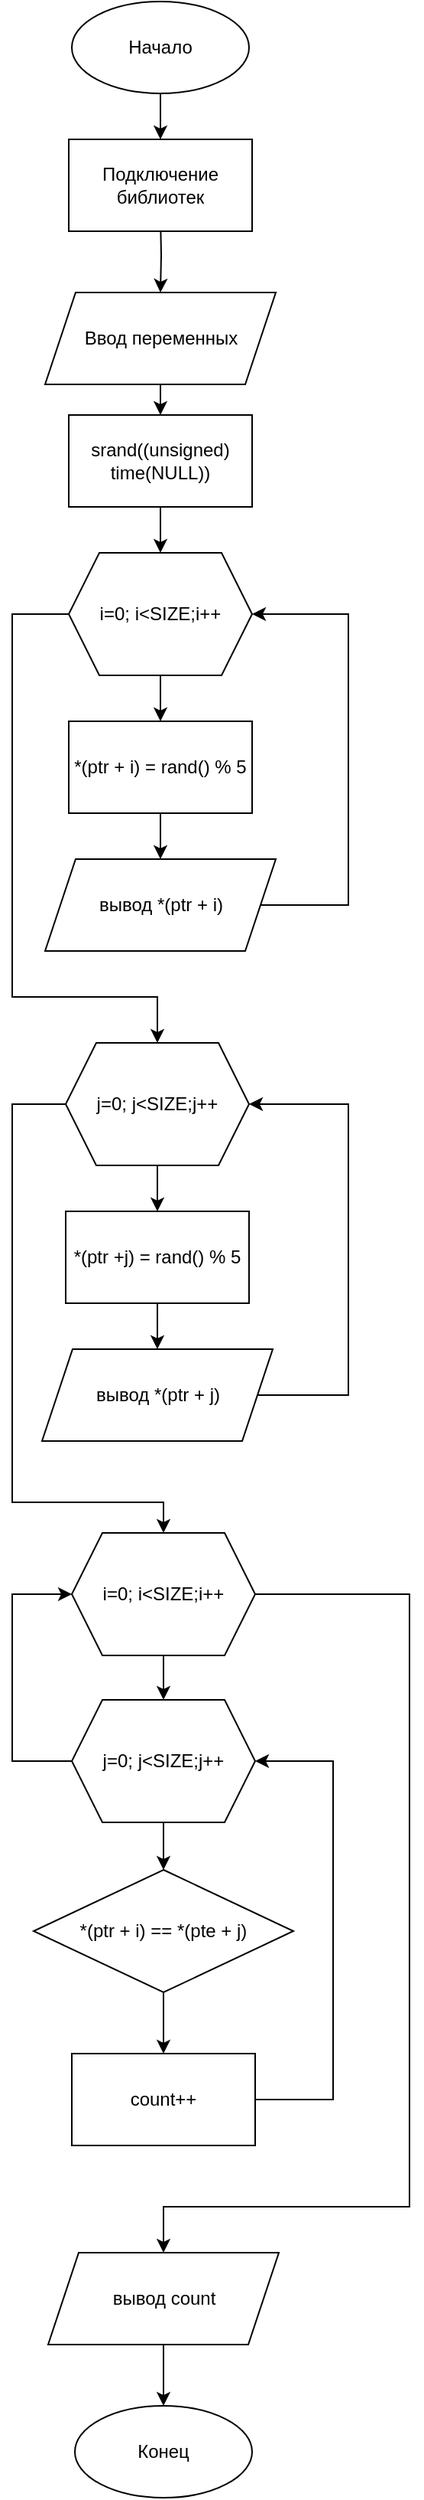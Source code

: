 <mxfile version="24.8.3">
  <diagram id="C5RBs43oDa-KdzZeNtuy" name="Page-1">
    <mxGraphModel dx="1008" dy="569" grid="1" gridSize="10" guides="1" tooltips="1" connect="1" arrows="1" fold="1" page="1" pageScale="1" pageWidth="827" pageHeight="1169" math="0" shadow="0">
      <root>
        <mxCell id="WIyWlLk6GJQsqaUBKTNV-0" />
        <mxCell id="WIyWlLk6GJQsqaUBKTNV-1" parent="WIyWlLk6GJQsqaUBKTNV-0" />
        <mxCell id="XK56NWqwI5-nnv18E4Ni-4" value="" style="edgeStyle=orthogonalEdgeStyle;rounded=0;orthogonalLoop=1;jettySize=auto;html=1;" edge="1" parent="WIyWlLk6GJQsqaUBKTNV-1" source="XK56NWqwI5-nnv18E4Ni-0" target="XK56NWqwI5-nnv18E4Ni-3">
          <mxGeometry relative="1" as="geometry" />
        </mxCell>
        <mxCell id="XK56NWqwI5-nnv18E4Ni-0" value="Начало" style="ellipse;whiteSpace=wrap;html=1;" vertex="1" parent="WIyWlLk6GJQsqaUBKTNV-1">
          <mxGeometry x="340" y="60" width="116" height="60" as="geometry" />
        </mxCell>
        <mxCell id="XK56NWqwI5-nnv18E4Ni-2" style="edgeStyle=orthogonalEdgeStyle;rounded=0;orthogonalLoop=1;jettySize=auto;html=1;exitX=0.5;exitY=1;exitDx=0;exitDy=0;" edge="1" parent="WIyWlLk6GJQsqaUBKTNV-1" source="XK56NWqwI5-nnv18E4Ni-0" target="XK56NWqwI5-nnv18E4Ni-0">
          <mxGeometry relative="1" as="geometry" />
        </mxCell>
        <mxCell id="XK56NWqwI5-nnv18E4Ni-6" value="" style="edgeStyle=orthogonalEdgeStyle;rounded=0;orthogonalLoop=1;jettySize=auto;html=1;" edge="1" parent="WIyWlLk6GJQsqaUBKTNV-1" target="XK56NWqwI5-nnv18E4Ni-5">
          <mxGeometry relative="1" as="geometry">
            <mxPoint x="398" y="200" as="sourcePoint" />
          </mxGeometry>
        </mxCell>
        <mxCell id="XK56NWqwI5-nnv18E4Ni-3" value="Подключение&lt;div&gt;библиотек&lt;/div&gt;" style="rounded=0;whiteSpace=wrap;html=1;" vertex="1" parent="WIyWlLk6GJQsqaUBKTNV-1">
          <mxGeometry x="338" y="150" width="120" height="60" as="geometry" />
        </mxCell>
        <mxCell id="XK56NWqwI5-nnv18E4Ni-66" value="" style="edgeStyle=orthogonalEdgeStyle;rounded=0;orthogonalLoop=1;jettySize=auto;html=1;" edge="1" parent="WIyWlLk6GJQsqaUBKTNV-1" source="XK56NWqwI5-nnv18E4Ni-5" target="XK56NWqwI5-nnv18E4Ni-65">
          <mxGeometry relative="1" as="geometry" />
        </mxCell>
        <mxCell id="XK56NWqwI5-nnv18E4Ni-5" value="Ввод переменных" style="shape=parallelogram;perimeter=parallelogramPerimeter;whiteSpace=wrap;html=1;fixedSize=1;" vertex="1" parent="WIyWlLk6GJQsqaUBKTNV-1">
          <mxGeometry x="322.5" y="250" width="151" height="60" as="geometry" />
        </mxCell>
        <mxCell id="XK56NWqwI5-nnv18E4Ni-70" value="" style="edgeStyle=orthogonalEdgeStyle;rounded=0;orthogonalLoop=1;jettySize=auto;html=1;" edge="1" parent="WIyWlLk6GJQsqaUBKTNV-1" source="XK56NWqwI5-nnv18E4Ni-7" target="XK56NWqwI5-nnv18E4Ni-69">
          <mxGeometry relative="1" as="geometry" />
        </mxCell>
        <mxCell id="XK56NWqwI5-nnv18E4Ni-80" style="edgeStyle=orthogonalEdgeStyle;rounded=0;orthogonalLoop=1;jettySize=auto;html=1;entryX=0.5;entryY=0;entryDx=0;entryDy=0;" edge="1" parent="WIyWlLk6GJQsqaUBKTNV-1" source="XK56NWqwI5-nnv18E4Ni-7" target="XK56NWqwI5-nnv18E4Ni-75">
          <mxGeometry relative="1" as="geometry">
            <mxPoint x="400" y="710" as="targetPoint" />
            <Array as="points">
              <mxPoint x="301" y="460" />
              <mxPoint x="301" y="710" />
              <mxPoint x="396" y="710" />
            </Array>
          </mxGeometry>
        </mxCell>
        <mxCell id="XK56NWqwI5-nnv18E4Ni-7" value="i=0; i&amp;lt;SIZE;i++" style="shape=hexagon;perimeter=hexagonPerimeter2;whiteSpace=wrap;html=1;fixedSize=1;" vertex="1" parent="WIyWlLk6GJQsqaUBKTNV-1">
          <mxGeometry x="338" y="420" width="120" height="80" as="geometry" />
        </mxCell>
        <mxCell id="XK56NWqwI5-nnv18E4Ni-62" value="Конец" style="ellipse;whiteSpace=wrap;html=1;" vertex="1" parent="WIyWlLk6GJQsqaUBKTNV-1">
          <mxGeometry x="342" y="1630" width="116" height="60" as="geometry" />
        </mxCell>
        <mxCell id="XK56NWqwI5-nnv18E4Ni-67" value="" style="edgeStyle=orthogonalEdgeStyle;rounded=0;orthogonalLoop=1;jettySize=auto;html=1;" edge="1" parent="WIyWlLk6GJQsqaUBKTNV-1" source="XK56NWqwI5-nnv18E4Ni-65" target="XK56NWqwI5-nnv18E4Ni-7">
          <mxGeometry relative="1" as="geometry" />
        </mxCell>
        <mxCell id="XK56NWqwI5-nnv18E4Ni-65" value="srand((unsigned)&lt;div&gt;time(NULL))&lt;br&gt;&lt;/div&gt;" style="rounded=0;whiteSpace=wrap;html=1;" vertex="1" parent="WIyWlLk6GJQsqaUBKTNV-1">
          <mxGeometry x="338" y="330" width="120" height="60" as="geometry" />
        </mxCell>
        <mxCell id="XK56NWqwI5-nnv18E4Ni-72" value="" style="edgeStyle=orthogonalEdgeStyle;rounded=0;orthogonalLoop=1;jettySize=auto;html=1;" edge="1" parent="WIyWlLk6GJQsqaUBKTNV-1" source="XK56NWqwI5-nnv18E4Ni-69" target="XK56NWqwI5-nnv18E4Ni-71">
          <mxGeometry relative="1" as="geometry" />
        </mxCell>
        <mxCell id="XK56NWqwI5-nnv18E4Ni-69" value="&lt;div&gt;*(ptr + i) = rand() % 5&lt;br&gt;&lt;/div&gt;" style="rounded=0;whiteSpace=wrap;html=1;" vertex="1" parent="WIyWlLk6GJQsqaUBKTNV-1">
          <mxGeometry x="338" y="530" width="120" height="60" as="geometry" />
        </mxCell>
        <mxCell id="XK56NWqwI5-nnv18E4Ni-79" style="edgeStyle=orthogonalEdgeStyle;rounded=0;orthogonalLoop=1;jettySize=auto;html=1;entryX=1;entryY=0.5;entryDx=0;entryDy=0;" edge="1" parent="WIyWlLk6GJQsqaUBKTNV-1" source="XK56NWqwI5-nnv18E4Ni-71" target="XK56NWqwI5-nnv18E4Ni-7">
          <mxGeometry relative="1" as="geometry">
            <mxPoint x="460" y="460" as="targetPoint" />
            <Array as="points">
              <mxPoint x="521" y="650" />
              <mxPoint x="521" y="460" />
            </Array>
          </mxGeometry>
        </mxCell>
        <mxCell id="XK56NWqwI5-nnv18E4Ni-71" value="вывод *(ptr + i)" style="shape=parallelogram;perimeter=parallelogramPerimeter;whiteSpace=wrap;html=1;fixedSize=1;" vertex="1" parent="WIyWlLk6GJQsqaUBKTNV-1">
          <mxGeometry x="322.5" y="620" width="151" height="60" as="geometry" />
        </mxCell>
        <mxCell id="XK56NWqwI5-nnv18E4Ni-74" value="" style="edgeStyle=orthogonalEdgeStyle;rounded=0;orthogonalLoop=1;jettySize=auto;html=1;" edge="1" parent="WIyWlLk6GJQsqaUBKTNV-1" source="XK56NWqwI5-nnv18E4Ni-75" target="XK56NWqwI5-nnv18E4Ni-77">
          <mxGeometry relative="1" as="geometry" />
        </mxCell>
        <mxCell id="XK56NWqwI5-nnv18E4Ni-87" style="edgeStyle=orthogonalEdgeStyle;rounded=0;orthogonalLoop=1;jettySize=auto;html=1;entryX=0.5;entryY=0;entryDx=0;entryDy=0;" edge="1" parent="WIyWlLk6GJQsqaUBKTNV-1" source="XK56NWqwI5-nnv18E4Ni-75" target="XK56NWqwI5-nnv18E4Ni-83">
          <mxGeometry relative="1" as="geometry">
            <mxPoint x="400" y="1040" as="targetPoint" />
            <Array as="points">
              <mxPoint x="301" y="780" />
              <mxPoint x="301" y="1040" />
              <mxPoint x="400" y="1040" />
            </Array>
          </mxGeometry>
        </mxCell>
        <mxCell id="XK56NWqwI5-nnv18E4Ni-75" value="j=0; j&amp;lt;SIZE;j++" style="shape=hexagon;perimeter=hexagonPerimeter2;whiteSpace=wrap;html=1;fixedSize=1;" vertex="1" parent="WIyWlLk6GJQsqaUBKTNV-1">
          <mxGeometry x="336" y="740" width="120" height="80" as="geometry" />
        </mxCell>
        <mxCell id="XK56NWqwI5-nnv18E4Ni-76" value="" style="edgeStyle=orthogonalEdgeStyle;rounded=0;orthogonalLoop=1;jettySize=auto;html=1;" edge="1" parent="WIyWlLk6GJQsqaUBKTNV-1" source="XK56NWqwI5-nnv18E4Ni-77" target="XK56NWqwI5-nnv18E4Ni-78">
          <mxGeometry relative="1" as="geometry" />
        </mxCell>
        <mxCell id="XK56NWqwI5-nnv18E4Ni-77" value="&lt;div&gt;*(ptr +j) = rand() % 5&lt;br&gt;&lt;/div&gt;" style="rounded=0;whiteSpace=wrap;html=1;" vertex="1" parent="WIyWlLk6GJQsqaUBKTNV-1">
          <mxGeometry x="336" y="850" width="120" height="60" as="geometry" />
        </mxCell>
        <mxCell id="XK56NWqwI5-nnv18E4Ni-81" style="edgeStyle=orthogonalEdgeStyle;rounded=0;orthogonalLoop=1;jettySize=auto;html=1;entryX=1;entryY=0.5;entryDx=0;entryDy=0;" edge="1" parent="WIyWlLk6GJQsqaUBKTNV-1" source="XK56NWqwI5-nnv18E4Ni-78" target="XK56NWqwI5-nnv18E4Ni-75">
          <mxGeometry relative="1" as="geometry">
            <mxPoint x="520" y="780" as="targetPoint" />
            <Array as="points">
              <mxPoint x="521" y="970" />
              <mxPoint x="521" y="780" />
            </Array>
          </mxGeometry>
        </mxCell>
        <mxCell id="XK56NWqwI5-nnv18E4Ni-78" value="вывод *(ptr + j)" style="shape=parallelogram;perimeter=parallelogramPerimeter;whiteSpace=wrap;html=1;fixedSize=1;" vertex="1" parent="WIyWlLk6GJQsqaUBKTNV-1">
          <mxGeometry x="320.5" y="940" width="151" height="60" as="geometry" />
        </mxCell>
        <mxCell id="XK56NWqwI5-nnv18E4Ni-89" value="" style="edgeStyle=orthogonalEdgeStyle;rounded=0;orthogonalLoop=1;jettySize=auto;html=1;" edge="1" parent="WIyWlLk6GJQsqaUBKTNV-1" source="XK56NWqwI5-nnv18E4Ni-83" target="XK56NWqwI5-nnv18E4Ni-88">
          <mxGeometry relative="1" as="geometry" />
        </mxCell>
        <mxCell id="XK56NWqwI5-nnv18E4Ni-99" style="edgeStyle=orthogonalEdgeStyle;rounded=0;orthogonalLoop=1;jettySize=auto;html=1;entryX=0.5;entryY=0;entryDx=0;entryDy=0;" edge="1" parent="WIyWlLk6GJQsqaUBKTNV-1" source="XK56NWqwI5-nnv18E4Ni-83" target="XK56NWqwI5-nnv18E4Ni-97">
          <mxGeometry relative="1" as="geometry">
            <mxPoint x="400" y="1500" as="targetPoint" />
            <Array as="points">
              <mxPoint x="561" y="1100" />
              <mxPoint x="561" y="1500" />
              <mxPoint x="400" y="1500" />
            </Array>
          </mxGeometry>
        </mxCell>
        <mxCell id="XK56NWqwI5-nnv18E4Ni-83" value="i=0; i&amp;lt;SIZE;i++" style="shape=hexagon;perimeter=hexagonPerimeter2;whiteSpace=wrap;html=1;fixedSize=1;" vertex="1" parent="WIyWlLk6GJQsqaUBKTNV-1">
          <mxGeometry x="340" y="1060" width="120" height="80" as="geometry" />
        </mxCell>
        <mxCell id="XK56NWqwI5-nnv18E4Ni-91" value="" style="edgeStyle=orthogonalEdgeStyle;rounded=0;orthogonalLoop=1;jettySize=auto;html=1;" edge="1" parent="WIyWlLk6GJQsqaUBKTNV-1" source="XK56NWqwI5-nnv18E4Ni-88" target="XK56NWqwI5-nnv18E4Ni-90">
          <mxGeometry relative="1" as="geometry" />
        </mxCell>
        <mxCell id="XK56NWqwI5-nnv18E4Ni-96" style="edgeStyle=orthogonalEdgeStyle;rounded=0;orthogonalLoop=1;jettySize=auto;html=1;entryX=0;entryY=0.5;entryDx=0;entryDy=0;" edge="1" parent="WIyWlLk6GJQsqaUBKTNV-1" source="XK56NWqwI5-nnv18E4Ni-88" target="XK56NWqwI5-nnv18E4Ni-83">
          <mxGeometry relative="1" as="geometry">
            <mxPoint x="300" y="1100" as="targetPoint" />
            <Array as="points">
              <mxPoint x="301" y="1209" />
              <mxPoint x="301" y="1100" />
            </Array>
          </mxGeometry>
        </mxCell>
        <mxCell id="XK56NWqwI5-nnv18E4Ni-88" value="j=0; j&amp;lt;SIZE;j++" style="shape=hexagon;perimeter=hexagonPerimeter2;whiteSpace=wrap;html=1;fixedSize=1;" vertex="1" parent="WIyWlLk6GJQsqaUBKTNV-1">
          <mxGeometry x="340" y="1169" width="120" height="80" as="geometry" />
        </mxCell>
        <mxCell id="XK56NWqwI5-nnv18E4Ni-94" value="" style="edgeStyle=orthogonalEdgeStyle;rounded=0;orthogonalLoop=1;jettySize=auto;html=1;" edge="1" parent="WIyWlLk6GJQsqaUBKTNV-1" source="XK56NWqwI5-nnv18E4Ni-90" target="XK56NWqwI5-nnv18E4Ni-93">
          <mxGeometry relative="1" as="geometry" />
        </mxCell>
        <mxCell id="XK56NWqwI5-nnv18E4Ni-90" value="*(ptr + i) == *(pte + j)" style="rhombus;whiteSpace=wrap;html=1;" vertex="1" parent="WIyWlLk6GJQsqaUBKTNV-1">
          <mxGeometry x="315" y="1280" width="170" height="80" as="geometry" />
        </mxCell>
        <mxCell id="XK56NWqwI5-nnv18E4Ni-95" style="edgeStyle=orthogonalEdgeStyle;rounded=0;orthogonalLoop=1;jettySize=auto;html=1;entryX=1;entryY=0.5;entryDx=0;entryDy=0;" edge="1" parent="WIyWlLk6GJQsqaUBKTNV-1" source="XK56NWqwI5-nnv18E4Ni-93" target="XK56NWqwI5-nnv18E4Ni-88">
          <mxGeometry relative="1" as="geometry">
            <mxPoint x="510" y="1200" as="targetPoint" />
            <Array as="points">
              <mxPoint x="511" y="1430" />
              <mxPoint x="511" y="1209" />
            </Array>
          </mxGeometry>
        </mxCell>
        <mxCell id="XK56NWqwI5-nnv18E4Ni-93" value="count++" style="rounded=0;whiteSpace=wrap;html=1;" vertex="1" parent="WIyWlLk6GJQsqaUBKTNV-1">
          <mxGeometry x="340" y="1400" width="120" height="60" as="geometry" />
        </mxCell>
        <mxCell id="XK56NWqwI5-nnv18E4Ni-100" value="" style="edgeStyle=orthogonalEdgeStyle;rounded=0;orthogonalLoop=1;jettySize=auto;html=1;" edge="1" parent="WIyWlLk6GJQsqaUBKTNV-1" source="XK56NWqwI5-nnv18E4Ni-97" target="XK56NWqwI5-nnv18E4Ni-62">
          <mxGeometry relative="1" as="geometry" />
        </mxCell>
        <mxCell id="XK56NWqwI5-nnv18E4Ni-97" value="вывод&amp;nbsp;count" style="shape=parallelogram;perimeter=parallelogramPerimeter;whiteSpace=wrap;html=1;fixedSize=1;" vertex="1" parent="WIyWlLk6GJQsqaUBKTNV-1">
          <mxGeometry x="324.5" y="1530" width="151" height="60" as="geometry" />
        </mxCell>
      </root>
    </mxGraphModel>
  </diagram>
</mxfile>
